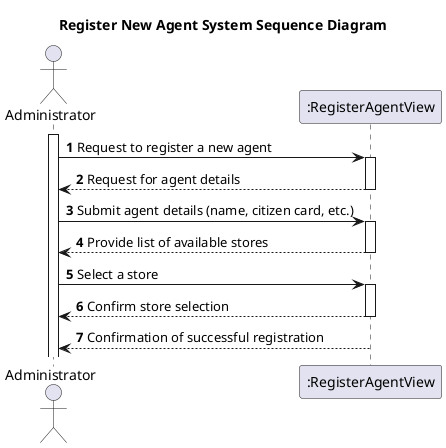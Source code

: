 @startuml
'https://plantuml.com/sequence-diagram

title Register New Agent System Sequence Diagram

autoactivate on
autonumber

actor "Administrator" as Person
participant ":RegisterAgentView" as System

activate Person

Person -> System: Request to register a new agent
System --> Person: Request for agent details

Person -> System: Submit agent details (name, citizen card, etc.)
System --> Person: Provide list of available stores

Person -> System: Select a store
System --> Person: Confirm store selection

System --> Person: Confirmation of successful registration

@enduml
